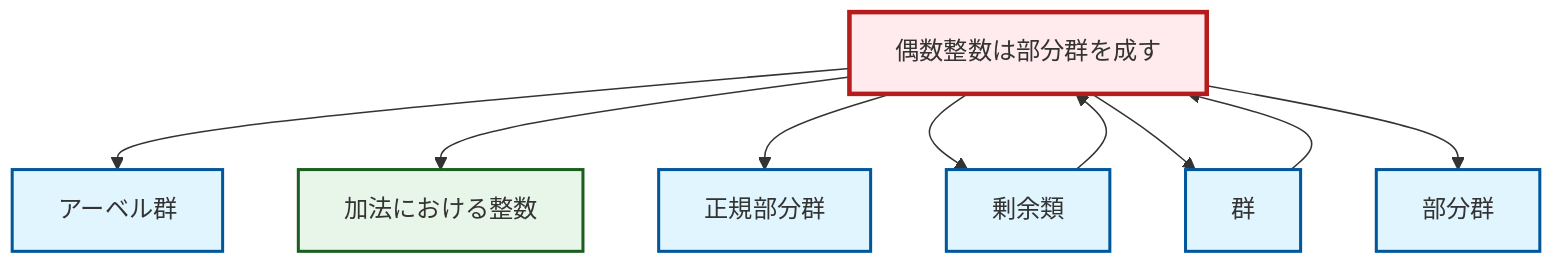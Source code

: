 graph TD
    classDef definition fill:#e1f5fe,stroke:#01579b,stroke-width:2px
    classDef theorem fill:#f3e5f5,stroke:#4a148c,stroke-width:2px
    classDef axiom fill:#fff3e0,stroke:#e65100,stroke-width:2px
    classDef example fill:#e8f5e9,stroke:#1b5e20,stroke-width:2px
    classDef current fill:#ffebee,stroke:#b71c1c,stroke-width:3px
    def-subgroup["部分群"]:::definition
    ex-even-integers-subgroup["偶数整数は部分群を成す"]:::example
    ex-integers-addition["加法における整数"]:::example
    def-group["群"]:::definition
    def-normal-subgroup["正規部分群"]:::definition
    def-abelian-group["アーベル群"]:::definition
    def-coset["剰余類"]:::definition
    ex-even-integers-subgroup --> def-abelian-group
    ex-even-integers-subgroup --> ex-integers-addition
    ex-even-integers-subgroup --> def-normal-subgroup
    ex-even-integers-subgroup --> def-coset
    ex-even-integers-subgroup --> def-group
    def-coset --> ex-even-integers-subgroup
    ex-even-integers-subgroup --> def-subgroup
    def-group --> ex-even-integers-subgroup
    class ex-even-integers-subgroup current